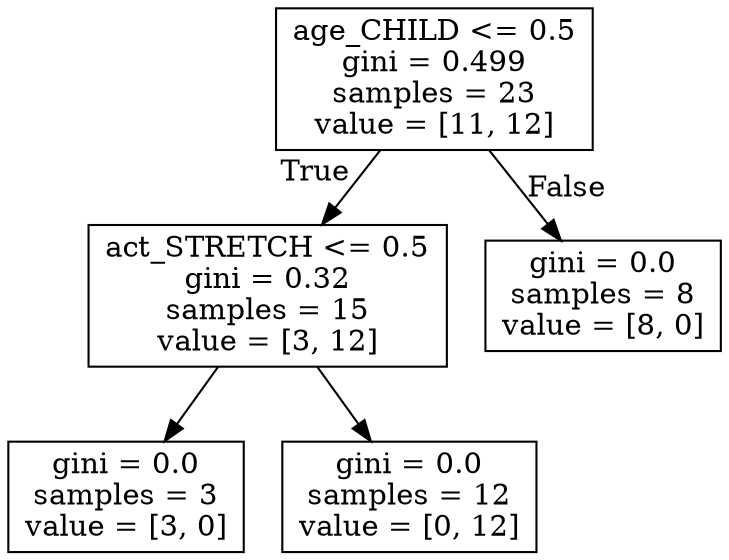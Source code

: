 digraph Tree {
node [shape=box] ;
0 [label="age_CHILD <= 0.5\ngini = 0.499\nsamples = 23\nvalue = [11, 12]"] ;
1 [label="act_STRETCH <= 0.5\ngini = 0.32\nsamples = 15\nvalue = [3, 12]"] ;
0 -> 1 [labeldistance=2.5, labelangle=45, headlabel="True"] ;
2 [label="gini = 0.0\nsamples = 3\nvalue = [3, 0]"] ;
1 -> 2 ;
3 [label="gini = 0.0\nsamples = 12\nvalue = [0, 12]"] ;
1 -> 3 ;
4 [label="gini = 0.0\nsamples = 8\nvalue = [8, 0]"] ;
0 -> 4 [labeldistance=2.5, labelangle=-45, headlabel="False"] ;
}